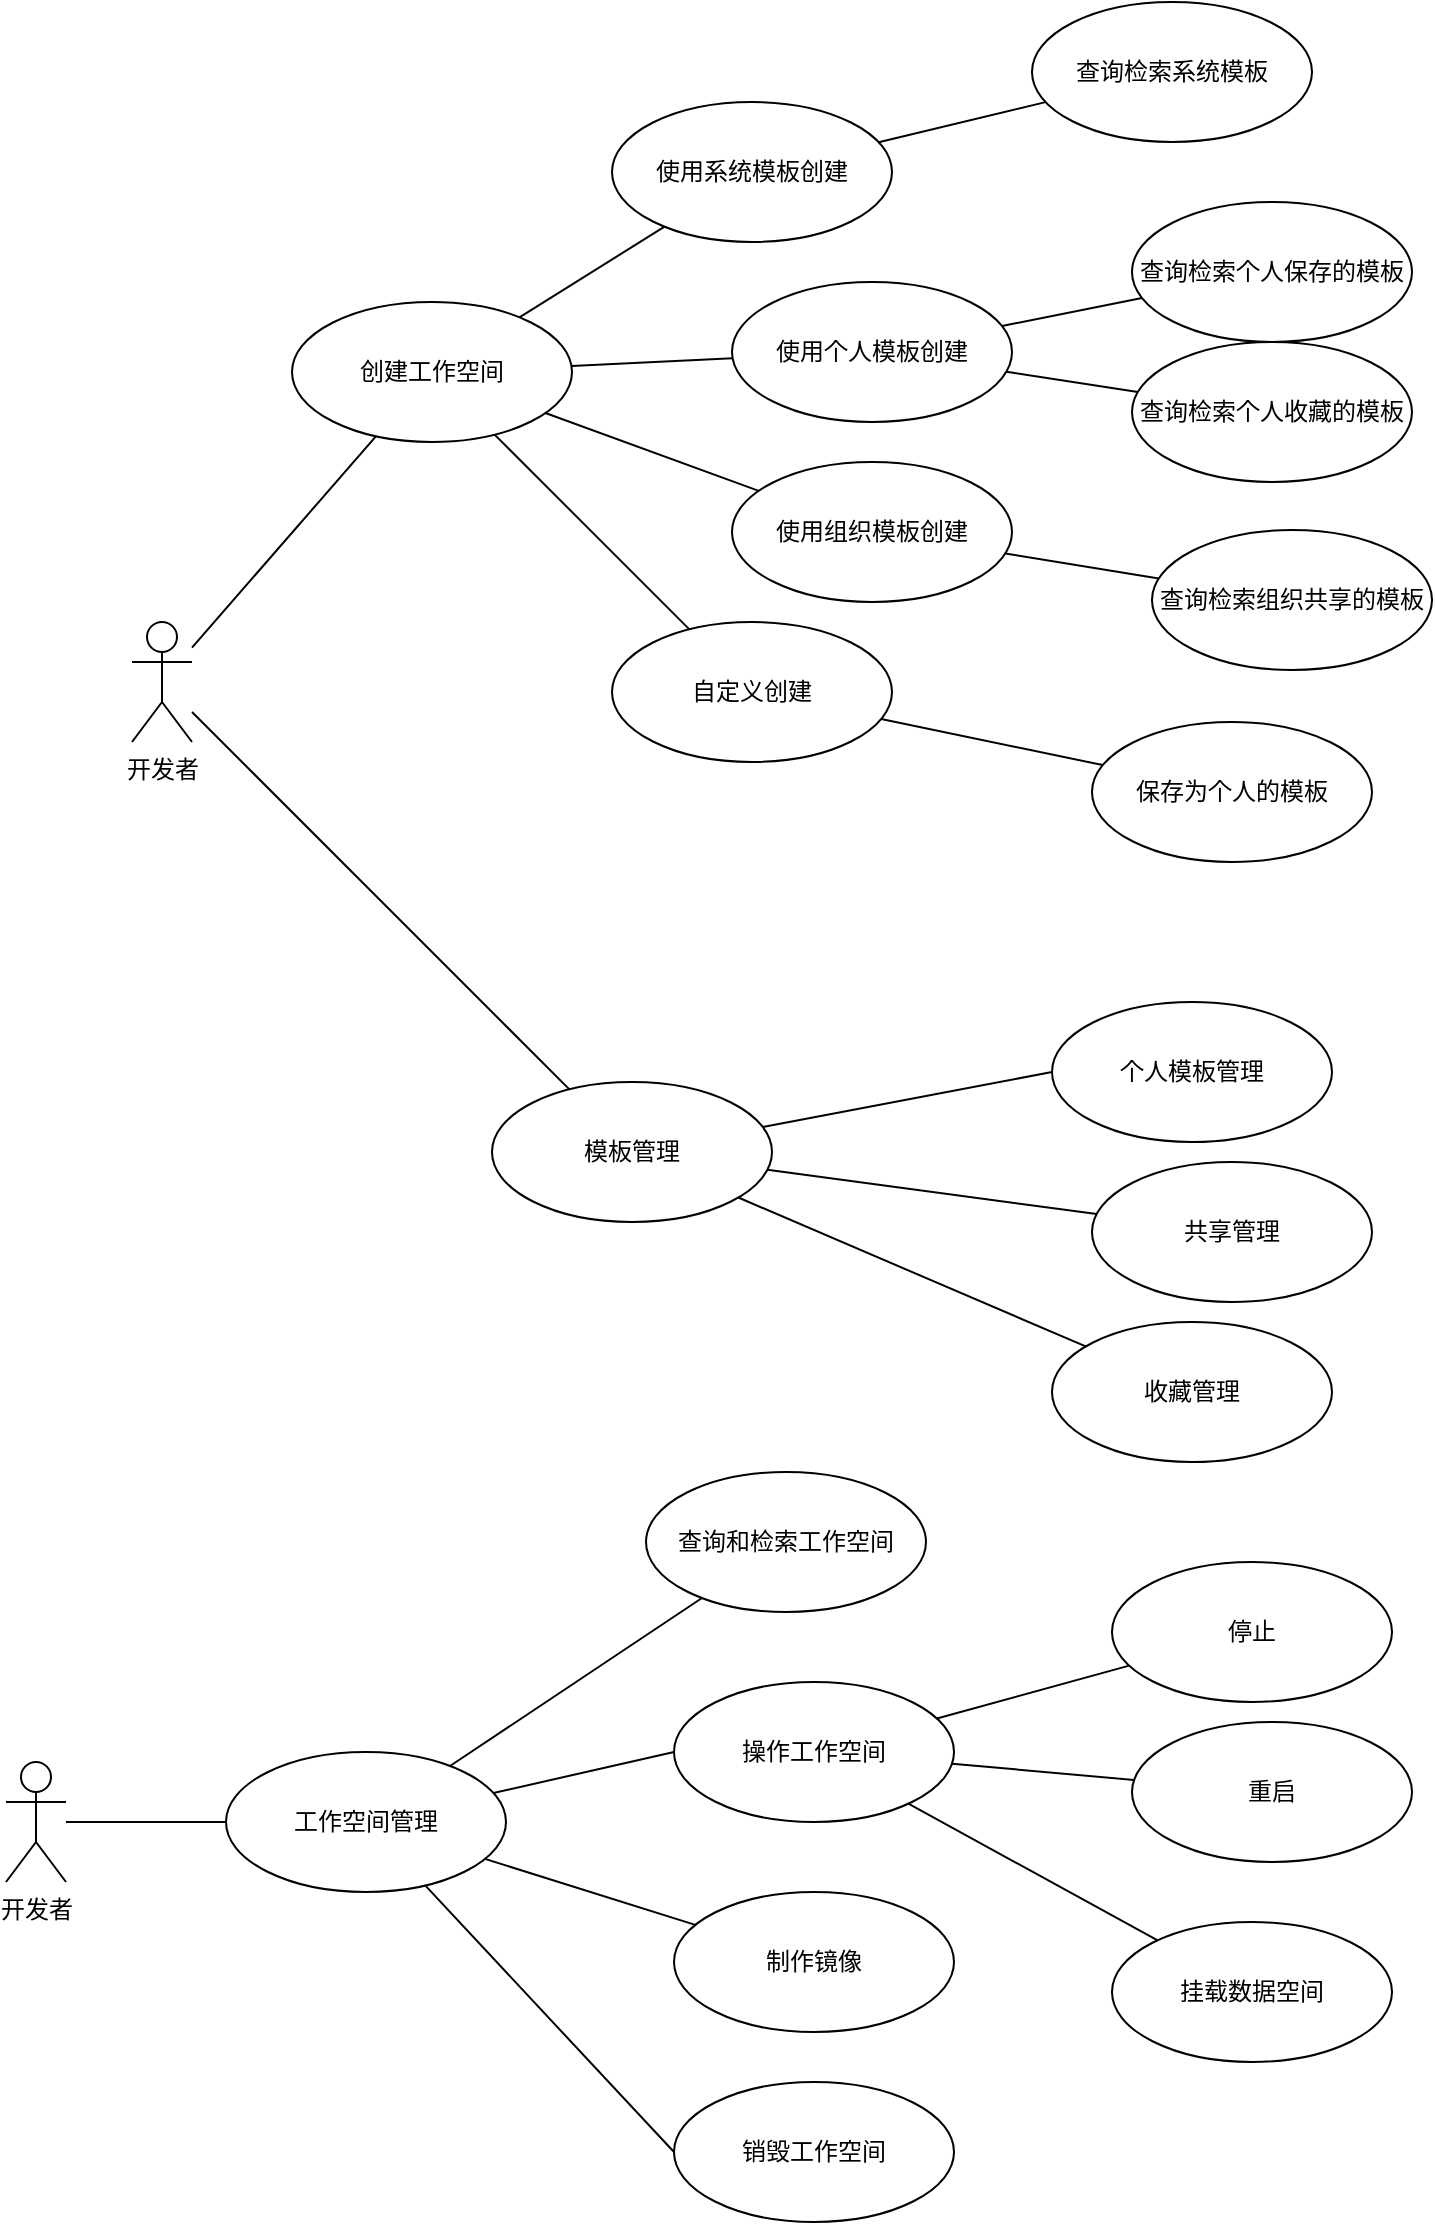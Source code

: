 <mxfile>
    <diagram id="z08SCOJus2c5baWxxvXj" name="工作空间用例">
        <mxGraphModel dx="1016" dy="1847" grid="1" gridSize="10" guides="1" tooltips="1" connect="1" arrows="1" fold="1" page="1" pageScale="1" pageWidth="827" pageHeight="1169" math="0" shadow="0">
            <root>
                <mxCell id="0"/>
                <mxCell id="1" parent="0"/>
                <mxCell id="HOlIEd9ZsSH4kJcwTDjU-12" style="edgeStyle=none;html=1;endArrow=none;endFill=0;" parent="1" source="HOlIEd9ZsSH4kJcwTDjU-1" target="HOlIEd9ZsSH4kJcwTDjU-2" edge="1">
                    <mxGeometry relative="1" as="geometry"/>
                </mxCell>
                <mxCell id="oLm4Mt3seK01VhrrrZtw-1" style="edgeStyle=none;html=1;endArrow=none;endFill=0;" parent="1" source="HOlIEd9ZsSH4kJcwTDjU-1" target="HOlIEd9ZsSH4kJcwTDjU-5" edge="1">
                    <mxGeometry relative="1" as="geometry"/>
                </mxCell>
                <mxCell id="HOlIEd9ZsSH4kJcwTDjU-1" value="开发者" style="shape=umlActor;verticalLabelPosition=bottom;verticalAlign=top;html=1;" parent="1" vertex="1">
                    <mxGeometry x="143" y="-820" width="30" height="60" as="geometry"/>
                </mxCell>
                <mxCell id="HOlIEd9ZsSH4kJcwTDjU-9" style="edgeStyle=none;html=1;endArrow=none;endFill=0;" parent="1" source="HOlIEd9ZsSH4kJcwTDjU-2" target="HOlIEd9ZsSH4kJcwTDjU-6" edge="1">
                    <mxGeometry relative="1" as="geometry"/>
                </mxCell>
                <mxCell id="HOlIEd9ZsSH4kJcwTDjU-10" style="edgeStyle=none;html=1;endArrow=none;endFill=0;" parent="1" source="HOlIEd9ZsSH4kJcwTDjU-2" target="HOlIEd9ZsSH4kJcwTDjU-7" edge="1">
                    <mxGeometry relative="1" as="geometry"/>
                </mxCell>
                <mxCell id="HOlIEd9ZsSH4kJcwTDjU-11" style="edgeStyle=none;html=1;endArrow=none;endFill=0;" parent="1" source="HOlIEd9ZsSH4kJcwTDjU-2" target="HOlIEd9ZsSH4kJcwTDjU-8" edge="1">
                    <mxGeometry relative="1" as="geometry"/>
                </mxCell>
                <mxCell id="HOlIEd9ZsSH4kJcwTDjU-20" style="edgeStyle=none;html=1;endArrow=none;endFill=0;" parent="1" source="HOlIEd9ZsSH4kJcwTDjU-2" target="HOlIEd9ZsSH4kJcwTDjU-19" edge="1">
                    <mxGeometry relative="1" as="geometry"/>
                </mxCell>
                <mxCell id="HOlIEd9ZsSH4kJcwTDjU-2" value="创建工作空间" style="ellipse;whiteSpace=wrap;html=1;" parent="1" vertex="1">
                    <mxGeometry x="223" y="-980" width="140" height="70" as="geometry"/>
                </mxCell>
                <mxCell id="oLm4Mt3seK01VhrrrZtw-5" style="edgeStyle=none;html=1;entryX=0;entryY=0.5;entryDx=0;entryDy=0;endArrow=none;endFill=0;" parent="1" source="HOlIEd9ZsSH4kJcwTDjU-5" target="oLm4Mt3seK01VhrrrZtw-2" edge="1">
                    <mxGeometry relative="1" as="geometry"/>
                </mxCell>
                <mxCell id="oLm4Mt3seK01VhrrrZtw-7" style="edgeStyle=none;html=1;endArrow=none;endFill=0;" parent="1" source="HOlIEd9ZsSH4kJcwTDjU-5" target="oLm4Mt3seK01VhrrrZtw-6" edge="1">
                    <mxGeometry relative="1" as="geometry"/>
                </mxCell>
                <mxCell id="oLm4Mt3seK01VhrrrZtw-9" style="edgeStyle=none;html=1;endArrow=none;endFill=0;" parent="1" source="HOlIEd9ZsSH4kJcwTDjU-5" target="oLm4Mt3seK01VhrrrZtw-8" edge="1">
                    <mxGeometry relative="1" as="geometry"/>
                </mxCell>
                <mxCell id="HOlIEd9ZsSH4kJcwTDjU-5" value="模板管理" style="ellipse;whiteSpace=wrap;html=1;" parent="1" vertex="1">
                    <mxGeometry x="323" y="-590" width="140" height="70" as="geometry"/>
                </mxCell>
                <mxCell id="HOlIEd9ZsSH4kJcwTDjU-14" style="edgeStyle=none;html=1;endArrow=none;endFill=0;" parent="1" source="HOlIEd9ZsSH4kJcwTDjU-6" target="HOlIEd9ZsSH4kJcwTDjU-13" edge="1">
                    <mxGeometry relative="1" as="geometry"/>
                </mxCell>
                <mxCell id="HOlIEd9ZsSH4kJcwTDjU-6" value="使用系统模板创建" style="ellipse;whiteSpace=wrap;html=1;" parent="1" vertex="1">
                    <mxGeometry x="383" y="-1080" width="140" height="70" as="geometry"/>
                </mxCell>
                <mxCell id="HOlIEd9ZsSH4kJcwTDjU-18" style="edgeStyle=none;html=1;endArrow=none;endFill=0;" parent="1" source="HOlIEd9ZsSH4kJcwTDjU-7" target="HOlIEd9ZsSH4kJcwTDjU-15" edge="1">
                    <mxGeometry relative="1" as="geometry"/>
                </mxCell>
                <mxCell id="oLm4Mt3seK01VhrrrZtw-11" style="edgeStyle=none;html=1;endArrow=none;endFill=0;" parent="1" source="HOlIEd9ZsSH4kJcwTDjU-7" target="oLm4Mt3seK01VhrrrZtw-10" edge="1">
                    <mxGeometry relative="1" as="geometry"/>
                </mxCell>
                <mxCell id="HOlIEd9ZsSH4kJcwTDjU-7" value="使用个人模板创建" style="ellipse;whiteSpace=wrap;html=1;" parent="1" vertex="1">
                    <mxGeometry x="443" y="-990" width="140" height="70" as="geometry"/>
                </mxCell>
                <mxCell id="HOlIEd9ZsSH4kJcwTDjU-17" style="edgeStyle=none;html=1;endArrow=none;endFill=0;" parent="1" source="HOlIEd9ZsSH4kJcwTDjU-8" target="HOlIEd9ZsSH4kJcwTDjU-16" edge="1">
                    <mxGeometry relative="1" as="geometry"/>
                </mxCell>
                <mxCell id="HOlIEd9ZsSH4kJcwTDjU-8" value="使用组织模板创建" style="ellipse;whiteSpace=wrap;html=1;" parent="1" vertex="1">
                    <mxGeometry x="443" y="-900" width="140" height="70" as="geometry"/>
                </mxCell>
                <mxCell id="HOlIEd9ZsSH4kJcwTDjU-13" value="查询检索系统模板" style="ellipse;whiteSpace=wrap;html=1;" parent="1" vertex="1">
                    <mxGeometry x="593" y="-1130" width="140" height="70" as="geometry"/>
                </mxCell>
                <mxCell id="HOlIEd9ZsSH4kJcwTDjU-15" value="查询检索个人保存的模板" style="ellipse;whiteSpace=wrap;html=1;" parent="1" vertex="1">
                    <mxGeometry x="643" y="-1030" width="140" height="70" as="geometry"/>
                </mxCell>
                <mxCell id="HOlIEd9ZsSH4kJcwTDjU-16" value="查询检索组织共享的模板" style="ellipse;whiteSpace=wrap;html=1;" parent="1" vertex="1">
                    <mxGeometry x="653" y="-866" width="140" height="70" as="geometry"/>
                </mxCell>
                <mxCell id="HOlIEd9ZsSH4kJcwTDjU-22" style="edgeStyle=none;html=1;endArrow=none;endFill=0;" parent="1" source="HOlIEd9ZsSH4kJcwTDjU-19" target="HOlIEd9ZsSH4kJcwTDjU-21" edge="1">
                    <mxGeometry relative="1" as="geometry"/>
                </mxCell>
                <mxCell id="HOlIEd9ZsSH4kJcwTDjU-19" value="自定义创建" style="ellipse;whiteSpace=wrap;html=1;" parent="1" vertex="1">
                    <mxGeometry x="383" y="-820" width="140" height="70" as="geometry"/>
                </mxCell>
                <mxCell id="HOlIEd9ZsSH4kJcwTDjU-21" value="保存为个人的模板" style="ellipse;whiteSpace=wrap;html=1;" parent="1" vertex="1">
                    <mxGeometry x="623" y="-770" width="140" height="70" as="geometry"/>
                </mxCell>
                <mxCell id="oLm4Mt3seK01VhrrrZtw-2" value="个人模板管理" style="ellipse;whiteSpace=wrap;html=1;" parent="1" vertex="1">
                    <mxGeometry x="603" y="-630" width="140" height="70" as="geometry"/>
                </mxCell>
                <mxCell id="oLm4Mt3seK01VhrrrZtw-6" value="共享管理" style="ellipse;whiteSpace=wrap;html=1;" parent="1" vertex="1">
                    <mxGeometry x="623" y="-550" width="140" height="70" as="geometry"/>
                </mxCell>
                <mxCell id="oLm4Mt3seK01VhrrrZtw-8" value="收藏管理" style="ellipse;whiteSpace=wrap;html=1;" parent="1" vertex="1">
                    <mxGeometry x="603" y="-470" width="140" height="70" as="geometry"/>
                </mxCell>
                <mxCell id="oLm4Mt3seK01VhrrrZtw-10" value="查询检索个人收藏的模板" style="ellipse;whiteSpace=wrap;html=1;" parent="1" vertex="1">
                    <mxGeometry x="643" y="-960" width="140" height="70" as="geometry"/>
                </mxCell>
                <mxCell id="kMwlhWzcdcD9orVHu4Mh-1" style="edgeStyle=none;html=1;endArrow=none;endFill=0;" parent="1" source="oLm4Mt3seK01VhrrrZtw-12" target="oLm4Mt3seK01VhrrrZtw-13" edge="1">
                    <mxGeometry relative="1" as="geometry"/>
                </mxCell>
                <mxCell id="oLm4Mt3seK01VhrrrZtw-12" value="开发者" style="shape=umlActor;verticalLabelPosition=bottom;verticalAlign=top;html=1;" parent="1" vertex="1">
                    <mxGeometry x="80" y="-250" width="30" height="60" as="geometry"/>
                </mxCell>
                <mxCell id="kMwlhWzcdcD9orVHu4Mh-2" style="edgeStyle=none;html=1;endArrow=none;endFill=0;" parent="1" source="oLm4Mt3seK01VhrrrZtw-13" target="oLm4Mt3seK01VhrrrZtw-14" edge="1">
                    <mxGeometry relative="1" as="geometry"/>
                </mxCell>
                <mxCell id="kMwlhWzcdcD9orVHu4Mh-3" style="edgeStyle=none;html=1;entryX=0;entryY=0.5;entryDx=0;entryDy=0;endArrow=none;endFill=0;" parent="1" source="oLm4Mt3seK01VhrrrZtw-13" target="oLm4Mt3seK01VhrrrZtw-15" edge="1">
                    <mxGeometry relative="1" as="geometry"/>
                </mxCell>
                <mxCell id="kMwlhWzcdcD9orVHu4Mh-6" style="edgeStyle=none;html=1;endArrow=none;endFill=0;entryX=0;entryY=0.5;entryDx=0;entryDy=0;" parent="1" source="oLm4Mt3seK01VhrrrZtw-13" target="kMwlhWzcdcD9orVHu4Mh-5" edge="1">
                    <mxGeometry relative="1" as="geometry"/>
                </mxCell>
                <mxCell id="oLm4Mt3seK01VhrrrZtw-13" value="工作空间管理" style="ellipse;whiteSpace=wrap;html=1;" parent="1" vertex="1">
                    <mxGeometry x="190" y="-255" width="140" height="70" as="geometry"/>
                </mxCell>
                <mxCell id="oLm4Mt3seK01VhrrrZtw-14" value="查询和检索工作空间" style="ellipse;whiteSpace=wrap;html=1;" parent="1" vertex="1">
                    <mxGeometry x="400" y="-395" width="140" height="70" as="geometry"/>
                </mxCell>
                <mxCell id="kMwlhWzcdcD9orVHu4Mh-10" style="edgeStyle=none;html=1;endArrow=none;endFill=0;" parent="1" source="oLm4Mt3seK01VhrrrZtw-15" target="oLm4Mt3seK01VhrrrZtw-16" edge="1">
                    <mxGeometry relative="1" as="geometry"/>
                </mxCell>
                <mxCell id="kMwlhWzcdcD9orVHu4Mh-11" style="edgeStyle=none;html=1;endArrow=none;endFill=0;" parent="1" source="oLm4Mt3seK01VhrrrZtw-15" target="kMwlhWzcdcD9orVHu4Mh-8" edge="1">
                    <mxGeometry relative="1" as="geometry"/>
                </mxCell>
                <mxCell id="kMwlhWzcdcD9orVHu4Mh-12" style="edgeStyle=none;html=1;endArrow=none;endFill=0;" parent="1" source="oLm4Mt3seK01VhrrrZtw-13" target="kMwlhWzcdcD9orVHu4Mh-9" edge="1">
                    <mxGeometry relative="1" as="geometry"/>
                </mxCell>
                <mxCell id="kMwlhWzcdcD9orVHu4Mh-15" style="edgeStyle=none;html=1;fontFamily=Helvetica;fontSize=12;fontColor=default;endArrow=none;endFill=0;" parent="1" source="oLm4Mt3seK01VhrrrZtw-15" target="kMwlhWzcdcD9orVHu4Mh-14" edge="1">
                    <mxGeometry relative="1" as="geometry"/>
                </mxCell>
                <mxCell id="oLm4Mt3seK01VhrrrZtw-15" value="操作工作空间" style="ellipse;whiteSpace=wrap;html=1;" parent="1" vertex="1">
                    <mxGeometry x="414" y="-290" width="140" height="70" as="geometry"/>
                </mxCell>
                <mxCell id="oLm4Mt3seK01VhrrrZtw-16" value="停止" style="ellipse;whiteSpace=wrap;html=1;" parent="1" vertex="1">
                    <mxGeometry x="633" y="-350" width="140" height="70" as="geometry"/>
                </mxCell>
                <mxCell id="kMwlhWzcdcD9orVHu4Mh-5" value="销毁工作空间" style="ellipse;whiteSpace=wrap;html=1;rotation=0;" parent="1" vertex="1">
                    <mxGeometry x="414" y="-90" width="140" height="70" as="geometry"/>
                </mxCell>
                <mxCell id="kMwlhWzcdcD9orVHu4Mh-8" value="重启" style="ellipse;whiteSpace=wrap;html=1;" parent="1" vertex="1">
                    <mxGeometry x="643" y="-270" width="140" height="70" as="geometry"/>
                </mxCell>
                <mxCell id="kMwlhWzcdcD9orVHu4Mh-9" value="制作镜像" style="ellipse;whiteSpace=wrap;html=1;rotation=0;" parent="1" vertex="1">
                    <mxGeometry x="414" y="-185" width="140" height="70" as="geometry"/>
                </mxCell>
                <mxCell id="kMwlhWzcdcD9orVHu4Mh-14" value="挂载数据空间" style="ellipse;whiteSpace=wrap;html=1;" parent="1" vertex="1">
                    <mxGeometry x="633" y="-170" width="140" height="70" as="geometry"/>
                </mxCell>
            </root>
        </mxGraphModel>
    </diagram>
    <diagram id="66sdab3Ss3EKUlVvOgyS" name="使用webide用例">
        <mxGraphModel dx="1016" dy="678" grid="1" gridSize="10" guides="1" tooltips="1" connect="1" arrows="1" fold="1" page="1" pageScale="1" pageWidth="827" pageHeight="1169" math="0" shadow="0">
            <root>
                <mxCell id="0"/>
                <mxCell id="1" parent="0"/>
                <mxCell id="4B-nJIToo5zh3dw_JAMr-1" style="edgeStyle=none;html=1;fontFamily=Helvetica;fontSize=12;fontColor=default;endArrow=none;endFill=0;" parent="1" source="4B-nJIToo5zh3dw_JAMr-4" target="4B-nJIToo5zh3dw_JAMr-7" edge="1">
                    <mxGeometry relative="1" as="geometry"/>
                </mxCell>
                <mxCell id="4B-nJIToo5zh3dw_JAMr-2" style="edgeStyle=none;html=1;fontFamily=Helvetica;fontSize=12;fontColor=default;endArrow=none;endFill=0;" parent="1" source="4B-nJIToo5zh3dw_JAMr-4" target="4B-nJIToo5zh3dw_JAMr-8" edge="1">
                    <mxGeometry relative="1" as="geometry"/>
                </mxCell>
                <mxCell id="4B-nJIToo5zh3dw_JAMr-3" style="edgeStyle=none;html=1;fontFamily=Helvetica;fontSize=12;fontColor=default;endArrow=none;endFill=0;" parent="1" source="4B-nJIToo5zh3dw_JAMr-4" target="4B-nJIToo5zh3dw_JAMr-9" edge="1">
                    <mxGeometry relative="1" as="geometry"/>
                </mxCell>
                <mxCell id="4B-nJIToo5zh3dw_JAMr-4" value="打开WEB IDE" style="ellipse;whiteSpace=wrap;html=1;" parent="1" vertex="1">
                    <mxGeometry x="313" y="305" width="140" height="70" as="geometry"/>
                </mxCell>
                <mxCell id="4B-nJIToo5zh3dw_JAMr-5" style="edgeStyle=none;html=1;fontFamily=Helvetica;fontSize=12;fontColor=default;endArrow=none;endFill=0;" parent="1" source="4B-nJIToo5zh3dw_JAMr-6" target="4B-nJIToo5zh3dw_JAMr-4" edge="1">
                    <mxGeometry relative="1" as="geometry"/>
                </mxCell>
                <mxCell id="4B-nJIToo5zh3dw_JAMr-6" value="开发者" style="shape=umlActor;verticalLabelPosition=bottom;verticalAlign=top;html=1;" parent="1" vertex="1">
                    <mxGeometry x="190" y="310" width="30" height="60" as="geometry"/>
                </mxCell>
                <mxCell id="4B-nJIToo5zh3dw_JAMr-7" value="使用VSCode Web IDE" style="ellipse;whiteSpace=wrap;html=1;" parent="1" vertex="1">
                    <mxGeometry x="493" y="220" width="140" height="70" as="geometry"/>
                </mxCell>
                <mxCell id="4B-nJIToo5zh3dw_JAMr-8" value="使用IDEA Projector" style="ellipse;whiteSpace=wrap;html=1;" parent="1" vertex="1">
                    <mxGeometry x="513" y="310" width="140" height="70" as="geometry"/>
                </mxCell>
                <mxCell id="4B-nJIToo5zh3dw_JAMr-9" value="其他 WEB IDE" style="ellipse;whiteSpace=wrap;html=1;" parent="1" vertex="1">
                    <mxGeometry x="503" y="410" width="140" height="70" as="geometry"/>
                </mxCell>
            </root>
        </mxGraphModel>
    </diagram>
    <diagram id="2AYSEKrJ18y7uA789Gqk" name="数据空间用例">
        <mxGraphModel dx="1016" dy="-491" grid="1" gridSize="10" guides="1" tooltips="1" connect="1" arrows="1" fold="1" page="1" pageScale="1" pageWidth="827" pageHeight="1169" math="0" shadow="0">
            <root>
                <mxCell id="0"/>
                <mxCell id="1" parent="0"/>
                <mxCell id="i0_RB7x0jQIWeaOGivFl-1" style="edgeStyle=none;html=1;fontFamily=Helvetica;fontSize=12;fontColor=default;endArrow=none;endFill=0;" parent="1" source="i0_RB7x0jQIWeaOGivFl-5" target="i0_RB7x0jQIWeaOGivFl-10" edge="1">
                    <mxGeometry relative="1" as="geometry"/>
                </mxCell>
                <mxCell id="i0_RB7x0jQIWeaOGivFl-2" style="edgeStyle=none;html=1;fontFamily=Helvetica;fontSize=12;fontColor=default;endArrow=none;endFill=0;" parent="1" source="i0_RB7x0jQIWeaOGivFl-5" target="i0_RB7x0jQIWeaOGivFl-11" edge="1">
                    <mxGeometry relative="1" as="geometry"/>
                </mxCell>
                <mxCell id="i0_RB7x0jQIWeaOGivFl-3" style="edgeStyle=none;html=1;entryX=0;entryY=0;entryDx=0;entryDy=0;fontFamily=Helvetica;fontSize=12;fontColor=default;endArrow=none;endFill=0;" parent="1" source="i0_RB7x0jQIWeaOGivFl-5" target="i0_RB7x0jQIWeaOGivFl-15" edge="1">
                    <mxGeometry relative="1" as="geometry"/>
                </mxCell>
                <mxCell id="i0_RB7x0jQIWeaOGivFl-4" style="edgeStyle=none;html=1;fontFamily=Helvetica;fontSize=12;fontColor=default;endArrow=none;endFill=0;" parent="1" source="i0_RB7x0jQIWeaOGivFl-5" target="i0_RB7x0jQIWeaOGivFl-17" edge="1">
                    <mxGeometry relative="1" as="geometry"/>
                </mxCell>
                <mxCell id="i0_RB7x0jQIWeaOGivFl-5" value="数据空间管理" style="ellipse;whiteSpace=wrap;html=1;" parent="1" vertex="1">
                    <mxGeometry x="210" y="1400" width="140" height="70" as="geometry"/>
                </mxCell>
                <mxCell id="i0_RB7x0jQIWeaOGivFl-6" style="edgeStyle=none;html=1;entryX=0;entryY=0.5;entryDx=0;entryDy=0;fontFamily=Helvetica;fontSize=12;fontColor=default;endArrow=none;endFill=0;" parent="1" source="i0_RB7x0jQIWeaOGivFl-7" target="i0_RB7x0jQIWeaOGivFl-5" edge="1">
                    <mxGeometry relative="1" as="geometry"/>
                </mxCell>
                <mxCell id="i0_RB7x0jQIWeaOGivFl-7" value="开发者" style="shape=umlActor;verticalLabelPosition=bottom;verticalAlign=top;html=1;" parent="1" vertex="1">
                    <mxGeometry x="50" y="1405" width="30" height="60" as="geometry"/>
                </mxCell>
                <mxCell id="i0_RB7x0jQIWeaOGivFl-8" style="edgeStyle=none;html=1;fontFamily=Helvetica;fontSize=12;fontColor=default;endArrow=none;endFill=0;" parent="1" source="i0_RB7x0jQIWeaOGivFl-10" target="i0_RB7x0jQIWeaOGivFl-12" edge="1">
                    <mxGeometry relative="1" as="geometry"/>
                </mxCell>
                <mxCell id="i0_RB7x0jQIWeaOGivFl-9" style="edgeStyle=none;html=1;fontFamily=Helvetica;fontSize=12;fontColor=default;endArrow=none;endFill=0;" parent="1" source="i0_RB7x0jQIWeaOGivFl-10" target="i0_RB7x0jQIWeaOGivFl-13" edge="1">
                    <mxGeometry relative="1" as="geometry"/>
                </mxCell>
                <mxCell id="i0_RB7x0jQIWeaOGivFl-10" value="查看数据空间使用情况" style="ellipse;whiteSpace=wrap;html=1;strokeColor=default;fontFamily=Helvetica;fontSize=12;fontColor=default;fillColor=default;" parent="1" vertex="1">
                    <mxGeometry x="390" y="1360" width="140" height="70" as="geometry"/>
                </mxCell>
                <mxCell id="i0_RB7x0jQIWeaOGivFl-11" value="查询或检索数据空间" style="ellipse;whiteSpace=wrap;html=1;strokeColor=default;fontFamily=Helvetica;fontSize=12;fontColor=default;fillColor=default;" parent="1" vertex="1">
                    <mxGeometry x="400" y="1450" width="140" height="70" as="geometry"/>
                </mxCell>
                <mxCell id="i0_RB7x0jQIWeaOGivFl-12" value="查看容量和使用量" style="ellipse;whiteSpace=wrap;html=1;strokeColor=default;fontFamily=Helvetica;fontSize=12;fontColor=default;fillColor=default;" parent="1" vertex="1">
                    <mxGeometry x="570" y="1290" width="140" height="70" as="geometry"/>
                </mxCell>
                <mxCell id="i0_RB7x0jQIWeaOGivFl-13" value="查看挂载情况" style="ellipse;whiteSpace=wrap;html=1;strokeColor=default;fontFamily=Helvetica;fontSize=12;fontColor=default;fillColor=default;" parent="1" vertex="1">
                    <mxGeometry x="580" y="1380" width="140" height="70" as="geometry"/>
                </mxCell>
                <mxCell id="i0_RB7x0jQIWeaOGivFl-14" style="edgeStyle=none;html=1;entryX=0;entryY=0.5;entryDx=0;entryDy=0;fontFamily=Helvetica;fontSize=12;fontColor=default;endArrow=none;endFill=0;" parent="1" source="i0_RB7x0jQIWeaOGivFl-15" target="i0_RB7x0jQIWeaOGivFl-16" edge="1">
                    <mxGeometry relative="1" as="geometry"/>
                </mxCell>
                <mxCell id="i0_RB7x0jQIWeaOGivFl-15" value="操作工作空间" style="ellipse;whiteSpace=wrap;html=1;strokeColor=default;fontFamily=Helvetica;fontSize=12;fontColor=default;fillColor=default;" parent="1" vertex="1">
                    <mxGeometry x="400" y="1540" width="140" height="70" as="geometry"/>
                </mxCell>
                <mxCell id="i0_RB7x0jQIWeaOGivFl-16" value="删除" style="ellipse;whiteSpace=wrap;html=1;strokeColor=default;fontFamily=Helvetica;fontSize=12;fontColor=default;fillColor=default;" parent="1" vertex="1">
                    <mxGeometry x="580" y="1540" width="140" height="70" as="geometry"/>
                </mxCell>
                <mxCell id="i0_RB7x0jQIWeaOGivFl-17" value="创建数据空间" style="ellipse;whiteSpace=wrap;html=1;" parent="1" vertex="1">
                    <mxGeometry x="370" y="1250" width="140" height="70" as="geometry"/>
                </mxCell>
            </root>
        </mxGraphModel>
    </diagram>
    <diagram id="if0fcmthgcJSa3jssDdx" name="镜像用例">
        <mxGraphModel dx="1016" dy="-491" grid="1" gridSize="10" guides="1" tooltips="1" connect="1" arrows="1" fold="1" page="1" pageScale="1" pageWidth="827" pageHeight="1169" math="0" shadow="0">
            <root>
                <mxCell id="0"/>
                <mxCell id="1" parent="0"/>
                <mxCell id="rBPRq_LULaYjER44Cz1q-1" style="edgeStyle=none;html=1;entryX=0;entryY=0.5;entryDx=0;entryDy=0;fontFamily=Helvetica;fontSize=12;fontColor=default;endArrow=none;endFill=0;" parent="1" source="rBPRq_LULaYjER44Cz1q-3" target="rBPRq_LULaYjER44Cz1q-6" edge="1">
                    <mxGeometry relative="1" as="geometry"/>
                </mxCell>
                <mxCell id="rBPRq_LULaYjER44Cz1q-2" style="edgeStyle=none;html=1;entryX=0;entryY=0.5;entryDx=0;entryDy=0;fontFamily=Helvetica;fontSize=12;fontColor=default;endArrow=none;endFill=0;" parent="1" source="rBPRq_LULaYjER44Cz1q-3" target="rBPRq_LULaYjER44Cz1q-7" edge="1">
                    <mxGeometry relative="1" as="geometry"/>
                </mxCell>
                <mxCell id="rBPRq_LULaYjER44Cz1q-3" value="镜像管理" style="ellipse;whiteSpace=wrap;html=1;strokeColor=default;fontFamily=Helvetica;fontSize=12;fontColor=default;fillColor=default;" parent="1" vertex="1">
                    <mxGeometry x="230" y="1630" width="140" height="70" as="geometry"/>
                </mxCell>
                <mxCell id="rBPRq_LULaYjER44Cz1q-4" style="edgeStyle=none;html=1;fontFamily=Helvetica;fontSize=12;fontColor=default;endArrow=none;endFill=0;" parent="1" source="rBPRq_LULaYjER44Cz1q-5" target="rBPRq_LULaYjER44Cz1q-3" edge="1">
                    <mxGeometry relative="1" as="geometry"/>
                </mxCell>
                <mxCell id="rBPRq_LULaYjER44Cz1q-5" value="开发者" style="shape=umlActor;verticalLabelPosition=bottom;verticalAlign=top;html=1;" parent="1" vertex="1">
                    <mxGeometry x="100" y="1635" width="30" height="60" as="geometry"/>
                </mxCell>
                <mxCell id="rBPRq_LULaYjER44Cz1q-6" value="删除镜像" style="ellipse;whiteSpace=wrap;html=1;strokeColor=default;fontFamily=Helvetica;fontSize=12;fontColor=default;fillColor=default;" parent="1" vertex="1">
                    <mxGeometry x="440" y="1610" width="140" height="70" as="geometry"/>
                </mxCell>
                <mxCell id="rBPRq_LULaYjER44Cz1q-7" value="查询或检索镜像" style="ellipse;whiteSpace=wrap;html=1;strokeColor=default;fontFamily=Helvetica;fontSize=12;fontColor=default;fillColor=default;" parent="1" vertex="1">
                    <mxGeometry x="450" y="1695" width="140" height="70" as="geometry"/>
                </mxCell>
            </root>
        </mxGraphModel>
    </diagram>
    <diagram id="hiQXGUhUJo6dV3q_1Uk7" name="SSH密钥">
        <mxGraphModel dx="1016" dy="678" grid="1" gridSize="10" guides="1" tooltips="1" connect="1" arrows="1" fold="1" page="1" pageScale="1" pageWidth="827" pageHeight="1169" math="0" shadow="0">
            <root>
                <mxCell id="0"/>
                <mxCell id="1" parent="0"/>
                <mxCell id="YwE5s1U_d58DGGs2zHOK-5" style="edgeStyle=none;html=1;endArrow=none;endFill=0;" edge="1" parent="1" source="YwE5s1U_d58DGGs2zHOK-1" target="YwE5s1U_d58DGGs2zHOK-2">
                    <mxGeometry relative="1" as="geometry"/>
                </mxCell>
                <mxCell id="YwE5s1U_d58DGGs2zHOK-1" value="开发者" style="shape=umlActor;verticalLabelPosition=bottom;verticalAlign=top;html=1;" vertex="1" parent="1">
                    <mxGeometry x="130" y="300" width="30" height="60" as="geometry"/>
                </mxCell>
                <mxCell id="YwE5s1U_d58DGGs2zHOK-6" style="edgeStyle=none;html=1;endArrow=none;endFill=0;" edge="1" parent="1" source="YwE5s1U_d58DGGs2zHOK-2" target="YwE5s1U_d58DGGs2zHOK-3">
                    <mxGeometry relative="1" as="geometry"/>
                </mxCell>
                <mxCell id="YwE5s1U_d58DGGs2zHOK-7" style="edgeStyle=none;html=1;entryX=0;entryY=0.5;entryDx=0;entryDy=0;endArrow=none;endFill=0;" edge="1" parent="1" source="YwE5s1U_d58DGGs2zHOK-2" target="YwE5s1U_d58DGGs2zHOK-4">
                    <mxGeometry relative="1" as="geometry"/>
                </mxCell>
                <mxCell id="YwE5s1U_d58DGGs2zHOK-2" value="Git SSH密钥管理" style="ellipse;whiteSpace=wrap;html=1;" vertex="1" parent="1">
                    <mxGeometry x="260" y="295" width="140" height="70" as="geometry"/>
                </mxCell>
                <mxCell id="YwE5s1U_d58DGGs2zHOK-3" value="添加" style="ellipse;whiteSpace=wrap;html=1;" vertex="1" parent="1">
                    <mxGeometry x="444" y="250" width="140" height="70" as="geometry"/>
                </mxCell>
                <mxCell id="YwE5s1U_d58DGGs2zHOK-4" value="删除" style="ellipse;whiteSpace=wrap;html=1;" vertex="1" parent="1">
                    <mxGeometry x="444" y="360" width="140" height="70" as="geometry"/>
                </mxCell>
            </root>
        </mxGraphModel>
    </diagram>
</mxfile>